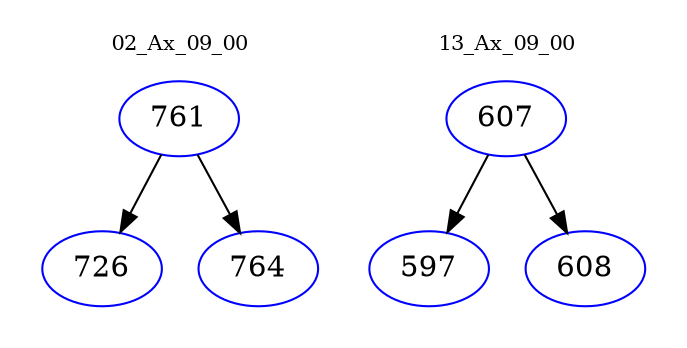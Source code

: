 digraph{
subgraph cluster_0 {
color = white
label = "02_Ax_09_00";
fontsize=10;
T0_761 [label="761", color="blue"]
T0_761 -> T0_726 [color="black"]
T0_726 [label="726", color="blue"]
T0_761 -> T0_764 [color="black"]
T0_764 [label="764", color="blue"]
}
subgraph cluster_1 {
color = white
label = "13_Ax_09_00";
fontsize=10;
T1_607 [label="607", color="blue"]
T1_607 -> T1_597 [color="black"]
T1_597 [label="597", color="blue"]
T1_607 -> T1_608 [color="black"]
T1_608 [label="608", color="blue"]
}
}
